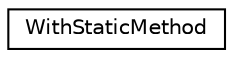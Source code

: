 digraph "Graphical Class Hierarchy"
{
  edge [fontname="Helvetica",fontsize="10",labelfontname="Helvetica",labelfontsize="10"];
  node [fontname="Helvetica",fontsize="10",shape=record];
  rankdir="LR";
  Node1 [label="WithStaticMethod",height=0.2,width=0.4,color="black", fillcolor="white", style="filled",URL="$class_with_static_method.html"];
}
